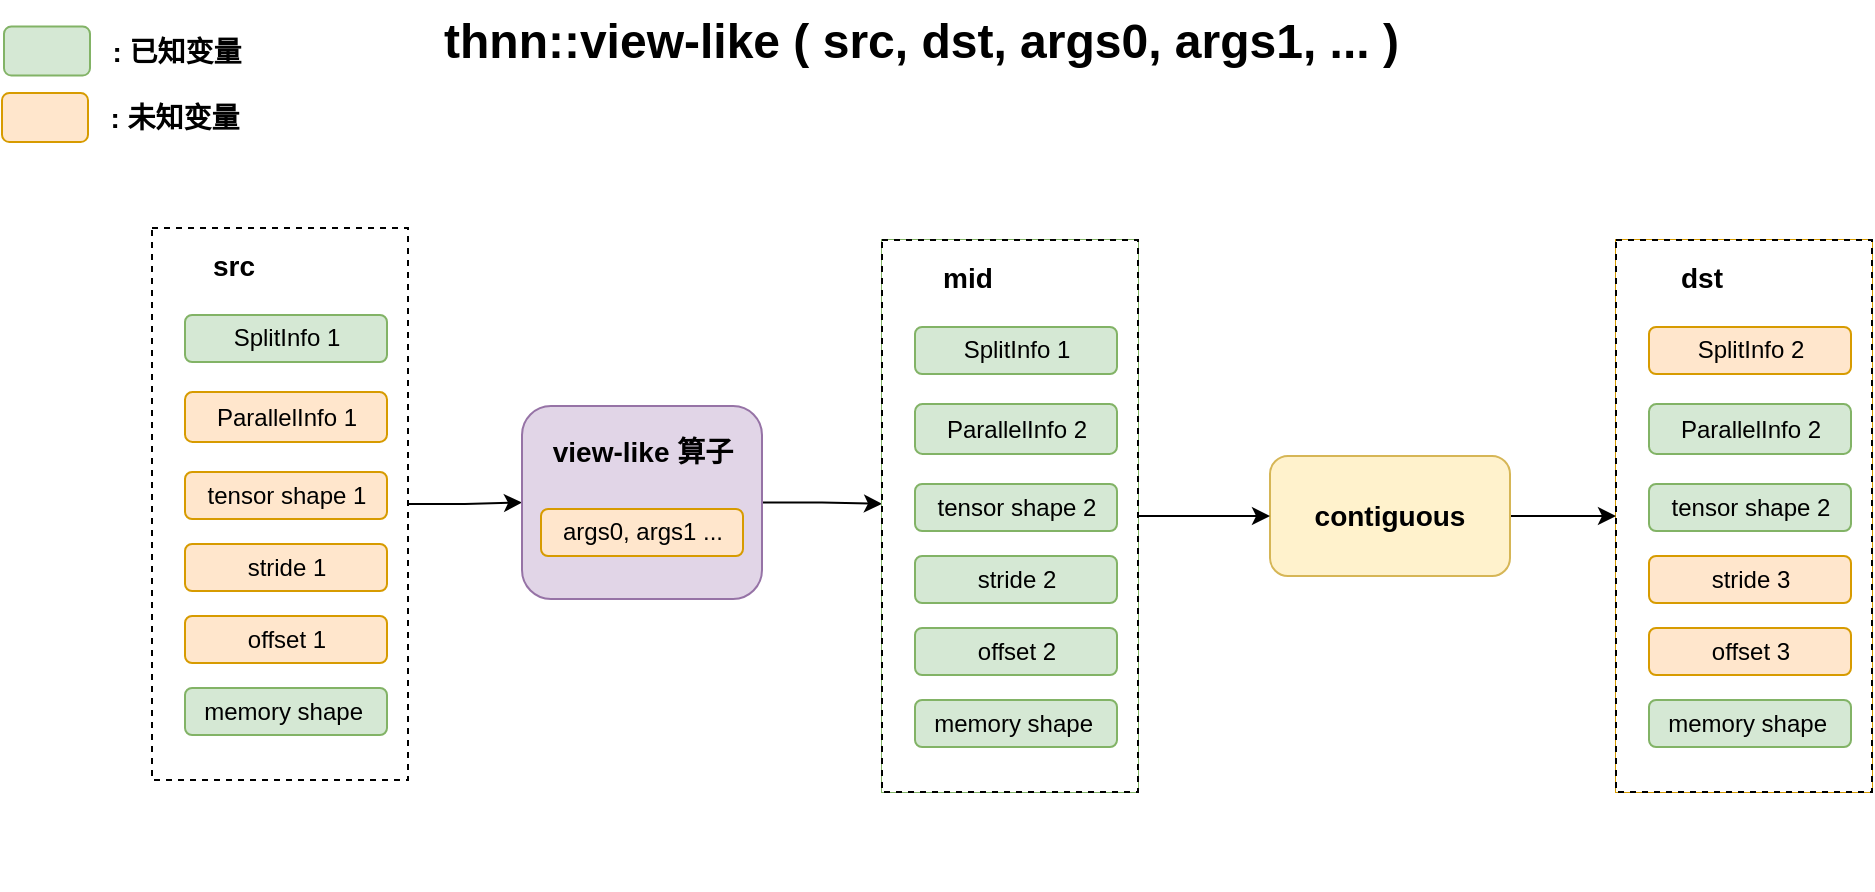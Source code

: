 <mxfile version="28.0.4">
  <diagram name="第 1 页" id="Wapd7kW_cmqty9vh_5FS">
    <mxGraphModel dx="1946" dy="1300" grid="0" gridSize="10" guides="1" tooltips="1" connect="1" arrows="1" fold="1" page="0" pageScale="1" pageWidth="827" pageHeight="1169" math="0" shadow="0">
      <root>
        <mxCell id="0" />
        <mxCell id="1" parent="0" />
        <mxCell id="NrlZSSO5zqKxNCamtYSX-1" value="" style="group" vertex="1" connectable="0" parent="1">
          <mxGeometry x="-281" y="-183" width="185" height="331" as="geometry" />
        </mxCell>
        <mxCell id="NrlZSSO5zqKxNCamtYSX-2" value="" style="rounded=0;whiteSpace=wrap;html=1;dashed=1;container=0;" vertex="1" parent="NrlZSSO5zqKxNCamtYSX-1">
          <mxGeometry width="128" height="276" as="geometry" />
        </mxCell>
        <mxCell id="NrlZSSO5zqKxNCamtYSX-3" value="SplitInfo 1" style="rounded=1;whiteSpace=wrap;html=1;fillColor=#d5e8d4;strokeColor=#82b366;container=0;" vertex="1" parent="NrlZSSO5zqKxNCamtYSX-1">
          <mxGeometry x="16.5" y="43.5" width="101" height="23.5" as="geometry" />
        </mxCell>
        <mxCell id="NrlZSSO5zqKxNCamtYSX-4" value="&lt;b&gt;&lt;font style=&quot;font-size: 14px;&quot;&gt;src&lt;/font&gt;&lt;/b&gt;" style="text;html=1;align=center;verticalAlign=middle;whiteSpace=wrap;rounded=0;container=0;" vertex="1" parent="NrlZSSO5zqKxNCamtYSX-1">
          <mxGeometry x="10.5" y="4" width="60" height="30" as="geometry" />
        </mxCell>
        <mxCell id="NrlZSSO5zqKxNCamtYSX-5" value="ParallelInfo 1" style="rounded=1;whiteSpace=wrap;html=1;fillColor=#ffe6cc;strokeColor=#d79b00;container=0;" vertex="1" parent="NrlZSSO5zqKxNCamtYSX-1">
          <mxGeometry x="16.5" y="82" width="101" height="25" as="geometry" />
        </mxCell>
        <mxCell id="NrlZSSO5zqKxNCamtYSX-6" value="tensor shape 1" style="rounded=1;whiteSpace=wrap;html=1;fillColor=#ffe6cc;strokeColor=#d79b00;container=0;" vertex="1" parent="NrlZSSO5zqKxNCamtYSX-1">
          <mxGeometry x="16.5" y="122" width="101" height="23.5" as="geometry" />
        </mxCell>
        <mxCell id="NrlZSSO5zqKxNCamtYSX-7" value="stride 1" style="rounded=1;whiteSpace=wrap;html=1;fillColor=#ffe6cc;strokeColor=#d79b00;container=0;" vertex="1" parent="NrlZSSO5zqKxNCamtYSX-1">
          <mxGeometry x="16.5" y="158" width="101" height="23.5" as="geometry" />
        </mxCell>
        <mxCell id="NrlZSSO5zqKxNCamtYSX-22" value="offset 1" style="rounded=1;whiteSpace=wrap;html=1;fillColor=#ffe6cc;strokeColor=#d79b00;container=0;" vertex="1" parent="NrlZSSO5zqKxNCamtYSX-1">
          <mxGeometry x="16.5" y="194" width="101" height="23.5" as="geometry" />
        </mxCell>
        <mxCell id="NrlZSSO5zqKxNCamtYSX-31" value="memory shape&amp;nbsp;" style="rounded=1;whiteSpace=wrap;html=1;fillColor=#d5e8d4;strokeColor=#82b366;container=0;" vertex="1" parent="NrlZSSO5zqKxNCamtYSX-1">
          <mxGeometry x="16.5" y="230" width="101" height="23.5" as="geometry" />
        </mxCell>
        <mxCell id="NrlZSSO5zqKxNCamtYSX-36" style="edgeStyle=orthogonalEdgeStyle;rounded=0;orthogonalLoop=1;jettySize=auto;html=1;" edge="1" parent="1" source="NrlZSSO5zqKxNCamtYSX-2" target="NrlZSSO5zqKxNCamtYSX-33">
          <mxGeometry relative="1" as="geometry" />
        </mxCell>
        <mxCell id="NrlZSSO5zqKxNCamtYSX-45" style="edgeStyle=orthogonalEdgeStyle;rounded=0;orthogonalLoop=1;jettySize=auto;html=1;entryX=0;entryY=0.478;entryDx=0;entryDy=0;entryPerimeter=0;" edge="1" parent="1" source="NrlZSSO5zqKxNCamtYSX-33" target="NrlZSSO5zqKxNCamtYSX-37">
          <mxGeometry relative="1" as="geometry" />
        </mxCell>
        <mxCell id="NrlZSSO5zqKxNCamtYSX-46" value="" style="group;fillColor=#d5e8d4;strokeColor=#82b366;" vertex="1" connectable="0" parent="1">
          <mxGeometry x="84" y="-177" width="128" height="276" as="geometry" />
        </mxCell>
        <mxCell id="NrlZSSO5zqKxNCamtYSX-37" value="" style="rounded=0;whiteSpace=wrap;html=1;dashed=1;container=0;" vertex="1" parent="NrlZSSO5zqKxNCamtYSX-46">
          <mxGeometry width="128" height="276" as="geometry" />
        </mxCell>
        <mxCell id="NrlZSSO5zqKxNCamtYSX-38" value="SplitInfo 1" style="rounded=1;whiteSpace=wrap;html=1;fillColor=#d5e8d4;strokeColor=#82b366;container=0;" vertex="1" parent="NrlZSSO5zqKxNCamtYSX-46">
          <mxGeometry x="16.5" y="43.5" width="101" height="23.5" as="geometry" />
        </mxCell>
        <mxCell id="NrlZSSO5zqKxNCamtYSX-39" value="&lt;b&gt;&lt;font style=&quot;font-size: 14px;&quot;&gt;mid&lt;/font&gt;&lt;/b&gt;" style="text;html=1;align=center;verticalAlign=middle;whiteSpace=wrap;rounded=0;container=0;" vertex="1" parent="NrlZSSO5zqKxNCamtYSX-46">
          <mxGeometry x="10.5" y="4" width="63.5" height="30" as="geometry" />
        </mxCell>
        <mxCell id="NrlZSSO5zqKxNCamtYSX-40" value="ParallelInfo 2" style="rounded=1;whiteSpace=wrap;html=1;fillColor=#d5e8d4;strokeColor=#82b366;container=0;" vertex="1" parent="NrlZSSO5zqKxNCamtYSX-46">
          <mxGeometry x="16.5" y="82" width="101" height="25" as="geometry" />
        </mxCell>
        <mxCell id="NrlZSSO5zqKxNCamtYSX-41" value="tensor shape 2" style="rounded=1;whiteSpace=wrap;html=1;fillColor=#d5e8d4;strokeColor=#82b366;container=0;" vertex="1" parent="NrlZSSO5zqKxNCamtYSX-46">
          <mxGeometry x="16.5" y="122" width="101" height="23.5" as="geometry" />
        </mxCell>
        <mxCell id="NrlZSSO5zqKxNCamtYSX-42" value="stride 2" style="rounded=1;whiteSpace=wrap;html=1;fillColor=#d5e8d4;strokeColor=#82b366;container=0;" vertex="1" parent="NrlZSSO5zqKxNCamtYSX-46">
          <mxGeometry x="16.5" y="158" width="101" height="23.5" as="geometry" />
        </mxCell>
        <mxCell id="NrlZSSO5zqKxNCamtYSX-43" value="offset 2" style="rounded=1;whiteSpace=wrap;html=1;fillColor=#d5e8d4;strokeColor=#82b366;container=0;" vertex="1" parent="NrlZSSO5zqKxNCamtYSX-46">
          <mxGeometry x="16.5" y="194" width="101" height="23.5" as="geometry" />
        </mxCell>
        <mxCell id="NrlZSSO5zqKxNCamtYSX-44" value="memory shape&amp;nbsp;" style="rounded=1;whiteSpace=wrap;html=1;fillColor=#d5e8d4;strokeColor=#82b366;container=0;" vertex="1" parent="NrlZSSO5zqKxNCamtYSX-46">
          <mxGeometry x="16.5" y="230" width="101" height="23.5" as="geometry" />
        </mxCell>
        <mxCell id="NrlZSSO5zqKxNCamtYSX-62" value="" style="group" vertex="1" connectable="0" parent="1">
          <mxGeometry x="-356" y="-286" width="125" height="63.25" as="geometry" />
        </mxCell>
        <mxCell id="NrlZSSO5zqKxNCamtYSX-48" value="" style="rounded=1;whiteSpace=wrap;html=1;fillColor=#d5e8d4;strokeColor=#82b366;container=0;" vertex="1" parent="NrlZSSO5zqKxNCamtYSX-62">
          <mxGeometry x="1" y="2.25" width="43" height="24.5" as="geometry" />
        </mxCell>
        <mxCell id="NrlZSSO5zqKxNCamtYSX-50" value="&lt;b&gt;&lt;font style=&quot;font-size: 14px;&quot;&gt;: 已知变量&lt;/font&gt;&lt;/b&gt;" style="text;html=1;align=center;verticalAlign=middle;whiteSpace=wrap;rounded=0;" vertex="1" parent="NrlZSSO5zqKxNCamtYSX-62">
          <mxGeometry x="50" width="75" height="30" as="geometry" />
        </mxCell>
        <mxCell id="NrlZSSO5zqKxNCamtYSX-60" value="" style="rounded=1;whiteSpace=wrap;html=1;fillColor=#ffe6cc;strokeColor=#d79b00;container=0;" vertex="1" parent="NrlZSSO5zqKxNCamtYSX-62">
          <mxGeometry y="35.5" width="43" height="24.5" as="geometry" />
        </mxCell>
        <mxCell id="NrlZSSO5zqKxNCamtYSX-61" value="&lt;b&gt;&lt;font style=&quot;font-size: 14px;&quot;&gt;: 未知变量&lt;/font&gt;&lt;/b&gt;" style="text;html=1;align=center;verticalAlign=middle;whiteSpace=wrap;rounded=0;" vertex="1" parent="NrlZSSO5zqKxNCamtYSX-62">
          <mxGeometry x="49" y="33.25" width="75" height="30" as="geometry" />
        </mxCell>
        <mxCell id="NrlZSSO5zqKxNCamtYSX-75" value="" style="group" vertex="1" connectable="0" parent="1">
          <mxGeometry x="-96" y="-94" width="120" height="96.5" as="geometry" />
        </mxCell>
        <mxCell id="NrlZSSO5zqKxNCamtYSX-33" value="" style="rounded=1;whiteSpace=wrap;html=1;fillColor=#e1d5e7;strokeColor=#9673a6;" vertex="1" parent="NrlZSSO5zqKxNCamtYSX-75">
          <mxGeometry width="120" height="96.5" as="geometry" />
        </mxCell>
        <mxCell id="NrlZSSO5zqKxNCamtYSX-64" value="&lt;b style=&quot;font-size: 14px;&quot;&gt;view-like 算子&lt;/b&gt;" style="text;html=1;align=center;verticalAlign=middle;whiteSpace=wrap;rounded=0;" vertex="1" parent="NrlZSSO5zqKxNCamtYSX-75">
          <mxGeometry x="13.5" y="7.5" width="93" height="30" as="geometry" />
        </mxCell>
        <mxCell id="NrlZSSO5zqKxNCamtYSX-74" value="args0, args1 ..." style="rounded=1;whiteSpace=wrap;html=1;fillColor=#ffe6cc;strokeColor=#d79b00;container=0;" vertex="1" parent="NrlZSSO5zqKxNCamtYSX-75">
          <mxGeometry x="9.5" y="51.5" width="101" height="23.5" as="geometry" />
        </mxCell>
        <mxCell id="NrlZSSO5zqKxNCamtYSX-79" value="" style="group;fillColor=#ffe6cc;strokeColor=#d79b00;" vertex="1" connectable="0" parent="1">
          <mxGeometry x="451" y="-177" width="128" height="276" as="geometry" />
        </mxCell>
        <mxCell id="NrlZSSO5zqKxNCamtYSX-80" value="" style="rounded=0;whiteSpace=wrap;html=1;dashed=1;container=0;" vertex="1" parent="NrlZSSO5zqKxNCamtYSX-79">
          <mxGeometry width="128" height="276" as="geometry" />
        </mxCell>
        <mxCell id="NrlZSSO5zqKxNCamtYSX-81" value="SplitInfo 2" style="rounded=1;whiteSpace=wrap;html=1;fillColor=#ffe6cc;strokeColor=#d79b00;container=0;" vertex="1" parent="NrlZSSO5zqKxNCamtYSX-79">
          <mxGeometry x="16.5" y="43.5" width="101" height="23.5" as="geometry" />
        </mxCell>
        <mxCell id="NrlZSSO5zqKxNCamtYSX-82" value="&lt;b&gt;&lt;font style=&quot;font-size: 14px;&quot;&gt;dst&lt;/font&gt;&lt;/b&gt;" style="text;html=1;align=center;verticalAlign=middle;whiteSpace=wrap;rounded=0;container=0;" vertex="1" parent="NrlZSSO5zqKxNCamtYSX-79">
          <mxGeometry x="10.5" y="4" width="63.5" height="30" as="geometry" />
        </mxCell>
        <mxCell id="NrlZSSO5zqKxNCamtYSX-83" value="ParallelInfo 2" style="rounded=1;whiteSpace=wrap;html=1;fillColor=#d5e8d4;strokeColor=#82b366;container=0;" vertex="1" parent="NrlZSSO5zqKxNCamtYSX-79">
          <mxGeometry x="16.5" y="82" width="101" height="25" as="geometry" />
        </mxCell>
        <mxCell id="NrlZSSO5zqKxNCamtYSX-84" value="tensor shape 2" style="rounded=1;whiteSpace=wrap;html=1;fillColor=#d5e8d4;strokeColor=#82b366;container=0;" vertex="1" parent="NrlZSSO5zqKxNCamtYSX-79">
          <mxGeometry x="16.5" y="122" width="101" height="23.5" as="geometry" />
        </mxCell>
        <mxCell id="NrlZSSO5zqKxNCamtYSX-85" value="stride 3" style="rounded=1;whiteSpace=wrap;html=1;fillColor=#ffe6cc;strokeColor=#d79b00;container=0;" vertex="1" parent="NrlZSSO5zqKxNCamtYSX-79">
          <mxGeometry x="16.5" y="158" width="101" height="23.5" as="geometry" />
        </mxCell>
        <mxCell id="NrlZSSO5zqKxNCamtYSX-86" value="offset 3" style="rounded=1;whiteSpace=wrap;html=1;fillColor=#ffe6cc;strokeColor=#d79b00;container=0;" vertex="1" parent="NrlZSSO5zqKxNCamtYSX-79">
          <mxGeometry x="16.5" y="194" width="101" height="23.5" as="geometry" />
        </mxCell>
        <mxCell id="NrlZSSO5zqKxNCamtYSX-87" value="memory shape&amp;nbsp;" style="rounded=1;whiteSpace=wrap;html=1;fillColor=#d5e8d4;strokeColor=#82b366;container=0;" vertex="1" parent="NrlZSSO5zqKxNCamtYSX-79">
          <mxGeometry x="16.5" y="230" width="101" height="23.5" as="geometry" />
        </mxCell>
        <mxCell id="NrlZSSO5zqKxNCamtYSX-91" style="edgeStyle=orthogonalEdgeStyle;rounded=0;orthogonalLoop=1;jettySize=auto;html=1;entryX=0;entryY=0.5;entryDx=0;entryDy=0;" edge="1" parent="1" source="NrlZSSO5zqKxNCamtYSX-88" target="NrlZSSO5zqKxNCamtYSX-80">
          <mxGeometry relative="1" as="geometry" />
        </mxCell>
        <mxCell id="NrlZSSO5zqKxNCamtYSX-88" value="&lt;font style=&quot;font-size: 14px;&quot;&gt;&lt;b&gt;contiguous&lt;/b&gt;&lt;/font&gt;" style="rounded=1;whiteSpace=wrap;html=1;fillColor=#fff2cc;strokeColor=#d6b656;" vertex="1" parent="1">
          <mxGeometry x="278" y="-69" width="120" height="60" as="geometry" />
        </mxCell>
        <mxCell id="NrlZSSO5zqKxNCamtYSX-89" style="edgeStyle=orthogonalEdgeStyle;rounded=0;orthogonalLoop=1;jettySize=auto;html=1;entryX=0;entryY=0.5;entryDx=0;entryDy=0;" edge="1" parent="1" source="NrlZSSO5zqKxNCamtYSX-37" target="NrlZSSO5zqKxNCamtYSX-88">
          <mxGeometry relative="1" as="geometry" />
        </mxCell>
        <mxCell id="NrlZSSO5zqKxNCamtYSX-92" value="&lt;h1 style=&quot;margin-top: 0px;&quot;&gt;thnn::view-like ( src, dst, args0, args1, ... )&lt;/h1&gt;" style="text;html=1;whiteSpace=wrap;overflow=hidden;rounded=0;" vertex="1" parent="1">
          <mxGeometry x="-137" y="-297" width="592" height="120" as="geometry" />
        </mxCell>
      </root>
    </mxGraphModel>
  </diagram>
</mxfile>

